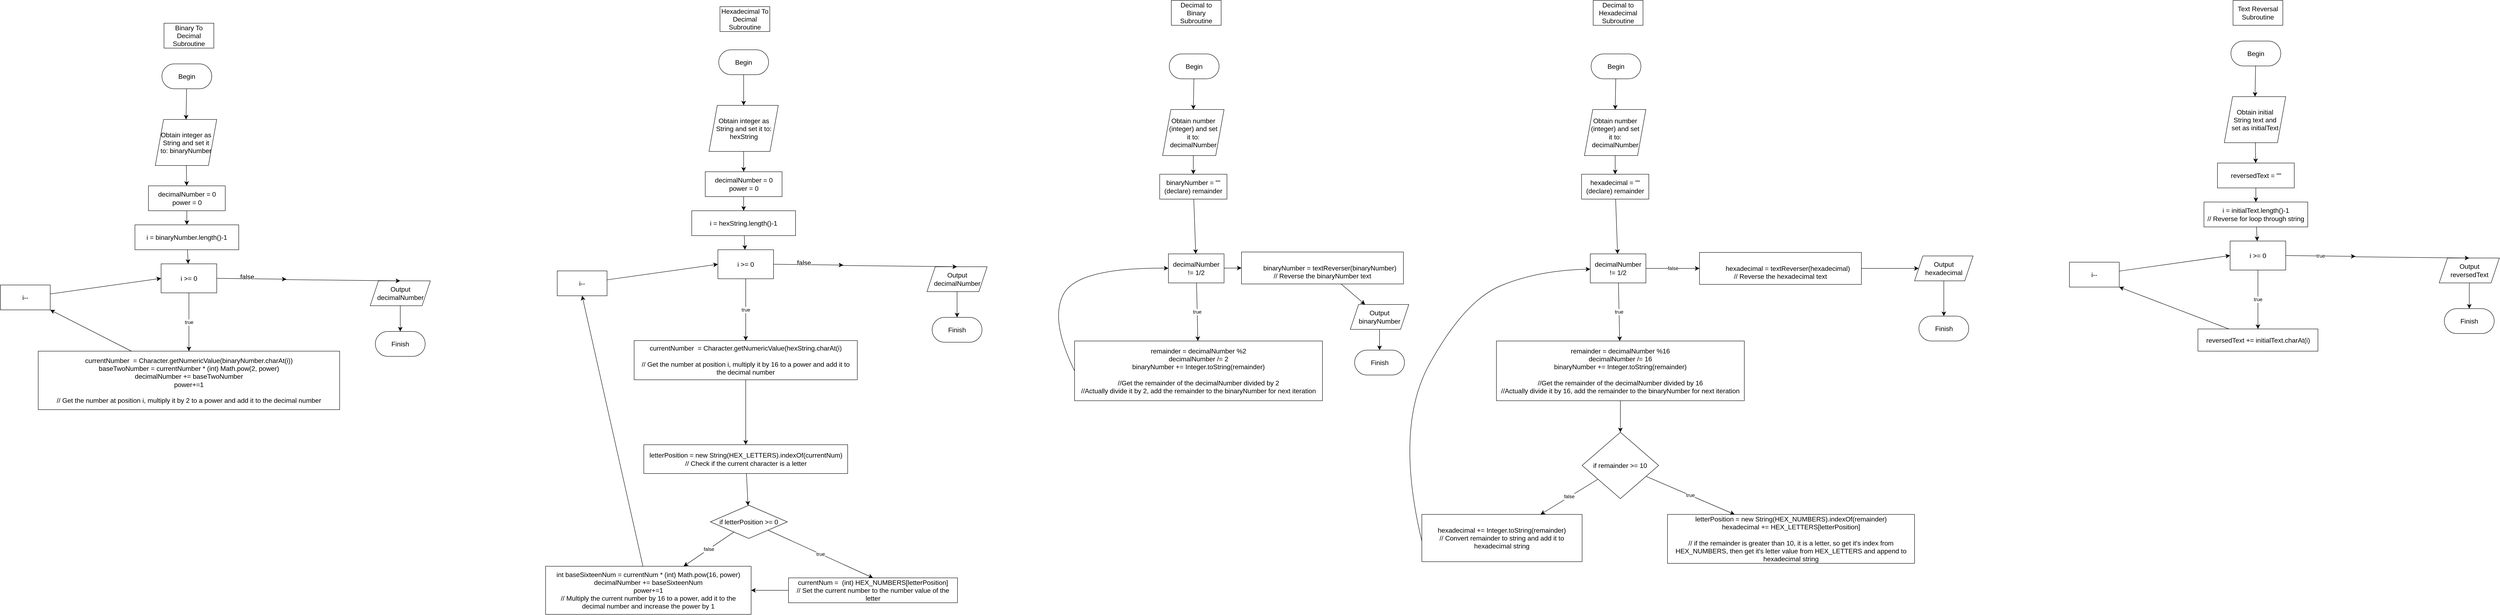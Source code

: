 <mxfile version="20.8.5" type="github">
  <diagram id="QGvk3yh6qzKKtQ3O9pUi" name="Page-1">
    <mxGraphModel dx="2202" dy="1348" grid="0" gridSize="10" guides="1" tooltips="1" connect="1" arrows="1" fold="1" page="0" pageScale="1" pageWidth="827" pageHeight="1169" math="0" shadow="0">
      <root>
        <mxCell id="0" />
        <mxCell id="1" parent="0" />
        <mxCell id="RWuzewwSkAC1oUChftIm-1" value="Binary To Decimal Subroutine" style="rounded=0;whiteSpace=wrap;html=1;fontSize=16;" vertex="1" parent="1">
          <mxGeometry x="121" y="-178" width="120" height="60" as="geometry" />
        </mxCell>
        <mxCell id="RWuzewwSkAC1oUChftIm-2" value="" style="edgeStyle=none;curved=1;rounded=0;orthogonalLoop=1;jettySize=auto;html=1;fontSize=12;startSize=8;endSize=8;entryX=0.5;entryY=0;entryDx=0;entryDy=0;" edge="1" parent="1" source="RWuzewwSkAC1oUChftIm-3" target="RWuzewwSkAC1oUChftIm-5">
          <mxGeometry relative="1" as="geometry">
            <mxPoint x="176" y="100" as="targetPoint" />
          </mxGeometry>
        </mxCell>
        <mxCell id="RWuzewwSkAC1oUChftIm-3" value="Begin" style="rounded=1;whiteSpace=wrap;html=1;fontSize=16;arcSize=50;" vertex="1" parent="1">
          <mxGeometry x="116" y="-80" width="120" height="60" as="geometry" />
        </mxCell>
        <mxCell id="RWuzewwSkAC1oUChftIm-4" value="" style="edgeStyle=none;curved=1;rounded=0;orthogonalLoop=1;jettySize=auto;html=1;fontSize=12;startSize=8;endSize=8;" edge="1" parent="1" source="RWuzewwSkAC1oUChftIm-5" target="RWuzewwSkAC1oUChftIm-14">
          <mxGeometry relative="1" as="geometry" />
        </mxCell>
        <mxCell id="RWuzewwSkAC1oUChftIm-5" value="Obtain integer as String and set it to: binaryNumber" style="shape=parallelogram;perimeter=parallelogramPerimeter;whiteSpace=wrap;html=1;fixedSize=1;fontSize=16;spacing=12;" vertex="1" parent="1">
          <mxGeometry x="100" y="54" width="148" height="111" as="geometry" />
        </mxCell>
        <mxCell id="RWuzewwSkAC1oUChftIm-6" value="true" style="edgeStyle=none;curved=1;rounded=0;orthogonalLoop=1;jettySize=auto;html=1;fontSize=12;startSize=8;endSize=8;" edge="1" parent="1" source="RWuzewwSkAC1oUChftIm-7" target="RWuzewwSkAC1oUChftIm-18">
          <mxGeometry relative="1" as="geometry" />
        </mxCell>
        <mxCell id="RWuzewwSkAC1oUChftIm-7" value="i &amp;gt;= 0" style="whiteSpace=wrap;html=1;fontSize=16;spacing=12;" vertex="1" parent="1">
          <mxGeometry x="114" y="402" width="134" height="70" as="geometry" />
        </mxCell>
        <mxCell id="RWuzewwSkAC1oUChftIm-8" value="" style="endArrow=classic;html=1;rounded=0;fontSize=12;startSize=8;endSize=8;curved=1;exitX=1;exitY=0.5;exitDx=0;exitDy=0;" edge="1" parent="1" source="RWuzewwSkAC1oUChftIm-7">
          <mxGeometry width="50" height="50" relative="1" as="geometry">
            <mxPoint x="148" y="294" as="sourcePoint" />
            <mxPoint x="416" y="439" as="targetPoint" />
          </mxGeometry>
        </mxCell>
        <mxCell id="RWuzewwSkAC1oUChftIm-9" value="false" style="edgeLabel;html=1;align=center;verticalAlign=middle;resizable=0;points=[];fontSize=16;" vertex="1" connectable="0" parent="RWuzewwSkAC1oUChftIm-8">
          <mxGeometry x="-0.135" y="5" relative="1" as="geometry">
            <mxPoint as="offset" />
          </mxGeometry>
        </mxCell>
        <mxCell id="RWuzewwSkAC1oUChftIm-10" value="" style="edgeStyle=none;curved=1;rounded=0;orthogonalLoop=1;jettySize=auto;html=1;fontSize=12;startSize=8;endSize=8;" edge="1" parent="1" source="RWuzewwSkAC1oUChftIm-11" target="RWuzewwSkAC1oUChftIm-21">
          <mxGeometry relative="1" as="geometry" />
        </mxCell>
        <mxCell id="RWuzewwSkAC1oUChftIm-11" value="Output decimalNumber" style="shape=parallelogram;perimeter=parallelogramPerimeter;whiteSpace=wrap;html=1;fixedSize=1;fontSize=16;spacing=12;" vertex="1" parent="1">
          <mxGeometry x="617.5" y="443" width="145" height="60" as="geometry" />
        </mxCell>
        <mxCell id="RWuzewwSkAC1oUChftIm-12" value="" style="endArrow=classic;html=1;rounded=0;fontSize=12;startSize=8;endSize=8;curved=1;entryX=0.5;entryY=0;entryDx=0;entryDy=0;" edge="1" parent="1" target="RWuzewwSkAC1oUChftIm-11">
          <mxGeometry width="50" height="50" relative="1" as="geometry">
            <mxPoint x="413" y="440" as="sourcePoint" />
            <mxPoint x="484" y="325" as="targetPoint" />
          </mxGeometry>
        </mxCell>
        <mxCell id="RWuzewwSkAC1oUChftIm-13" value="" style="edgeStyle=none;curved=1;rounded=0;orthogonalLoop=1;jettySize=auto;html=1;fontSize=12;startSize=8;endSize=8;" edge="1" parent="1" source="RWuzewwSkAC1oUChftIm-14" target="RWuzewwSkAC1oUChftIm-16">
          <mxGeometry relative="1" as="geometry" />
        </mxCell>
        <mxCell id="RWuzewwSkAC1oUChftIm-14" value="decimalNumber = 0&lt;br&gt;power = 0" style="whiteSpace=wrap;html=1;fontSize=16;spacing=12;" vertex="1" parent="1">
          <mxGeometry x="83.5" y="214" width="185" height="60" as="geometry" />
        </mxCell>
        <mxCell id="RWuzewwSkAC1oUChftIm-15" value="" style="edgeStyle=none;curved=1;rounded=0;orthogonalLoop=1;jettySize=auto;html=1;fontSize=12;startSize=8;endSize=8;" edge="1" parent="1" source="RWuzewwSkAC1oUChftIm-16" target="RWuzewwSkAC1oUChftIm-7">
          <mxGeometry relative="1" as="geometry" />
        </mxCell>
        <mxCell id="RWuzewwSkAC1oUChftIm-16" value="i = binaryNumber.length()-1" style="rounded=0;whiteSpace=wrap;html=1;fontSize=16;" vertex="1" parent="1">
          <mxGeometry x="51" y="308" width="250" height="60" as="geometry" />
        </mxCell>
        <mxCell id="RWuzewwSkAC1oUChftIm-17" value="" style="edgeStyle=none;curved=1;rounded=0;orthogonalLoop=1;jettySize=auto;html=1;fontSize=12;startSize=8;endSize=8;entryX=1;entryY=1;entryDx=0;entryDy=0;" edge="1" parent="1" source="RWuzewwSkAC1oUChftIm-18" target="RWuzewwSkAC1oUChftIm-20">
          <mxGeometry relative="1" as="geometry" />
        </mxCell>
        <mxCell id="RWuzewwSkAC1oUChftIm-18" value="currentNumber&amp;nbsp; = Character.getNumericValue(binaryNumber.charAt(i))&lt;br&gt;baseTwoNumber =&amp;nbsp;currentNumber * (int) Math.pow(2, power)&lt;br&gt;decimalNumber += baseTwoNumber&lt;br&gt;power+=1&lt;br&gt;&lt;br&gt;// Get the number at position i, multiply it by 2 to a power and add it to the decimal number" style="whiteSpace=wrap;html=1;fontSize=16;spacing=12;" vertex="1" parent="1">
          <mxGeometry x="-182" y="612.5" width="726" height="141" as="geometry" />
        </mxCell>
        <mxCell id="RWuzewwSkAC1oUChftIm-19" value="" style="edgeStyle=none;curved=1;rounded=0;orthogonalLoop=1;jettySize=auto;html=1;fontSize=12;startSize=8;endSize=8;entryX=0;entryY=0.5;entryDx=0;entryDy=0;" edge="1" parent="1" source="RWuzewwSkAC1oUChftIm-20" target="RWuzewwSkAC1oUChftIm-7">
          <mxGeometry relative="1" as="geometry">
            <mxPoint x="-147" y="387" as="targetPoint" />
          </mxGeometry>
        </mxCell>
        <mxCell id="RWuzewwSkAC1oUChftIm-20" value="i--" style="whiteSpace=wrap;html=1;fontSize=16;spacing=12;" vertex="1" parent="1">
          <mxGeometry x="-273" y="453" width="120" height="60" as="geometry" />
        </mxCell>
        <mxCell id="RWuzewwSkAC1oUChftIm-21" value="Finish" style="rounded=1;whiteSpace=wrap;html=1;fontSize=16;arcSize=50;" vertex="1" parent="1">
          <mxGeometry x="630" y="565" width="120" height="60" as="geometry" />
        </mxCell>
        <mxCell id="RWuzewwSkAC1oUChftIm-23" value="" style="edgeStyle=none;curved=1;rounded=0;orthogonalLoop=1;jettySize=auto;html=1;fontSize=12;startSize=8;endSize=8;entryX=0.5;entryY=0;entryDx=0;entryDy=0;" edge="1" parent="1" source="RWuzewwSkAC1oUChftIm-24" target="RWuzewwSkAC1oUChftIm-26">
          <mxGeometry relative="1" as="geometry">
            <mxPoint x="1517" y="66" as="targetPoint" />
          </mxGeometry>
        </mxCell>
        <mxCell id="RWuzewwSkAC1oUChftIm-24" value="Begin" style="rounded=1;whiteSpace=wrap;html=1;fontSize=16;arcSize=50;" vertex="1" parent="1">
          <mxGeometry x="1457" y="-114" width="120" height="60" as="geometry" />
        </mxCell>
        <mxCell id="RWuzewwSkAC1oUChftIm-25" value="" style="edgeStyle=none;curved=1;rounded=0;orthogonalLoop=1;jettySize=auto;html=1;fontSize=12;startSize=8;endSize=8;" edge="1" parent="1" source="RWuzewwSkAC1oUChftIm-26" target="RWuzewwSkAC1oUChftIm-35">
          <mxGeometry relative="1" as="geometry" />
        </mxCell>
        <mxCell id="RWuzewwSkAC1oUChftIm-26" value="Obtain integer as String and set it to: hexString" style="shape=parallelogram;perimeter=parallelogramPerimeter;whiteSpace=wrap;html=1;fixedSize=1;fontSize=16;spacing=12;" vertex="1" parent="1">
          <mxGeometry x="1433.5" y="20" width="167" height="111" as="geometry" />
        </mxCell>
        <mxCell id="RWuzewwSkAC1oUChftIm-27" value="true" style="edgeStyle=none;curved=1;rounded=0;orthogonalLoop=1;jettySize=auto;html=1;fontSize=12;startSize=8;endSize=8;" edge="1" parent="1" source="RWuzewwSkAC1oUChftIm-28" target="RWuzewwSkAC1oUChftIm-39">
          <mxGeometry relative="1" as="geometry" />
        </mxCell>
        <mxCell id="RWuzewwSkAC1oUChftIm-28" value="i &amp;gt;= 0" style="whiteSpace=wrap;html=1;fontSize=16;spacing=12;" vertex="1" parent="1">
          <mxGeometry x="1455" y="368" width="134" height="70" as="geometry" />
        </mxCell>
        <mxCell id="RWuzewwSkAC1oUChftIm-29" value="" style="endArrow=classic;html=1;rounded=0;fontSize=12;startSize=8;endSize=8;curved=1;exitX=1;exitY=0.5;exitDx=0;exitDy=0;" edge="1" parent="1" source="RWuzewwSkAC1oUChftIm-28">
          <mxGeometry width="50" height="50" relative="1" as="geometry">
            <mxPoint x="1489" y="260" as="sourcePoint" />
            <mxPoint x="1757" y="405" as="targetPoint" />
          </mxGeometry>
        </mxCell>
        <mxCell id="RWuzewwSkAC1oUChftIm-30" value="false" style="edgeLabel;html=1;align=center;verticalAlign=middle;resizable=0;points=[];fontSize=16;" vertex="1" connectable="0" parent="RWuzewwSkAC1oUChftIm-29">
          <mxGeometry x="-0.135" y="5" relative="1" as="geometry">
            <mxPoint as="offset" />
          </mxGeometry>
        </mxCell>
        <mxCell id="RWuzewwSkAC1oUChftIm-31" value="" style="edgeStyle=none;curved=1;rounded=0;orthogonalLoop=1;jettySize=auto;html=1;fontSize=12;startSize=8;endSize=8;" edge="1" parent="1" source="RWuzewwSkAC1oUChftIm-32" target="RWuzewwSkAC1oUChftIm-42">
          <mxGeometry relative="1" as="geometry" />
        </mxCell>
        <mxCell id="RWuzewwSkAC1oUChftIm-32" value="Output decimalNumber" style="shape=parallelogram;perimeter=parallelogramPerimeter;whiteSpace=wrap;html=1;fixedSize=1;fontSize=16;spacing=12;" vertex="1" parent="1">
          <mxGeometry x="1958.5" y="409" width="145" height="60" as="geometry" />
        </mxCell>
        <mxCell id="RWuzewwSkAC1oUChftIm-33" value="" style="endArrow=classic;html=1;rounded=0;fontSize=12;startSize=8;endSize=8;curved=1;entryX=0.5;entryY=0;entryDx=0;entryDy=0;" edge="1" parent="1" target="RWuzewwSkAC1oUChftIm-32">
          <mxGeometry width="50" height="50" relative="1" as="geometry">
            <mxPoint x="1754" y="406" as="sourcePoint" />
            <mxPoint x="1825" y="291" as="targetPoint" />
          </mxGeometry>
        </mxCell>
        <mxCell id="RWuzewwSkAC1oUChftIm-34" value="" style="edgeStyle=none;curved=1;rounded=0;orthogonalLoop=1;jettySize=auto;html=1;fontSize=12;startSize=8;endSize=8;" edge="1" parent="1" source="RWuzewwSkAC1oUChftIm-35" target="RWuzewwSkAC1oUChftIm-37">
          <mxGeometry relative="1" as="geometry" />
        </mxCell>
        <mxCell id="RWuzewwSkAC1oUChftIm-35" value="decimalNumber = 0&lt;br&gt;power = 0" style="whiteSpace=wrap;html=1;fontSize=16;spacing=12;" vertex="1" parent="1">
          <mxGeometry x="1424.5" y="180" width="185" height="60" as="geometry" />
        </mxCell>
        <mxCell id="RWuzewwSkAC1oUChftIm-36" value="" style="edgeStyle=none;curved=1;rounded=0;orthogonalLoop=1;jettySize=auto;html=1;fontSize=12;startSize=8;endSize=8;" edge="1" parent="1" source="RWuzewwSkAC1oUChftIm-37" target="RWuzewwSkAC1oUChftIm-28">
          <mxGeometry relative="1" as="geometry" />
        </mxCell>
        <mxCell id="RWuzewwSkAC1oUChftIm-37" value="i = hexString.length()-1" style="rounded=0;whiteSpace=wrap;html=1;fontSize=16;" vertex="1" parent="1">
          <mxGeometry x="1392" y="274" width="250" height="60" as="geometry" />
        </mxCell>
        <mxCell id="RWuzewwSkAC1oUChftIm-44" value="" style="edgeStyle=none;curved=1;rounded=0;orthogonalLoop=1;jettySize=auto;html=1;fontSize=12;startSize=8;endSize=8;" edge="1" parent="1" source="RWuzewwSkAC1oUChftIm-39" target="RWuzewwSkAC1oUChftIm-43">
          <mxGeometry relative="1" as="geometry" />
        </mxCell>
        <mxCell id="RWuzewwSkAC1oUChftIm-39" value="currentNumber&amp;nbsp; = Character.getNumericValue(hexString.charAt(i)&lt;br&gt;&lt;br&gt;// Get the number at position i, multiply it by 16 to a power and add it to the decimal number" style="whiteSpace=wrap;html=1;fontSize=16;spacing=12;" vertex="1" parent="1">
          <mxGeometry x="1253.25" y="587" width="537.5" height="94.5" as="geometry" />
        </mxCell>
        <mxCell id="RWuzewwSkAC1oUChftIm-40" value="" style="edgeStyle=none;curved=1;rounded=0;orthogonalLoop=1;jettySize=auto;html=1;fontSize=12;startSize=8;endSize=8;entryX=0;entryY=0.5;entryDx=0;entryDy=0;" edge="1" parent="1" source="RWuzewwSkAC1oUChftIm-41" target="RWuzewwSkAC1oUChftIm-28">
          <mxGeometry relative="1" as="geometry">
            <mxPoint x="1194" y="353" as="targetPoint" />
          </mxGeometry>
        </mxCell>
        <mxCell id="RWuzewwSkAC1oUChftIm-41" value="i--" style="whiteSpace=wrap;html=1;fontSize=16;spacing=12;" vertex="1" parent="1">
          <mxGeometry x="1068" y="419" width="120" height="60" as="geometry" />
        </mxCell>
        <mxCell id="RWuzewwSkAC1oUChftIm-42" value="Finish" style="rounded=1;whiteSpace=wrap;html=1;fontSize=16;arcSize=50;" vertex="1" parent="1">
          <mxGeometry x="1971" y="531" width="120" height="60" as="geometry" />
        </mxCell>
        <mxCell id="RWuzewwSkAC1oUChftIm-46" value="" style="edgeStyle=none;curved=1;rounded=0;orthogonalLoop=1;jettySize=auto;html=1;fontSize=12;startSize=8;endSize=8;" edge="1" parent="1" source="RWuzewwSkAC1oUChftIm-43" target="RWuzewwSkAC1oUChftIm-45">
          <mxGeometry relative="1" as="geometry" />
        </mxCell>
        <mxCell id="RWuzewwSkAC1oUChftIm-43" value="letterPosition = new String(HEX_LETTERS).indexOf(currentNum)&lt;br&gt;// Check if the current character is a letter" style="whiteSpace=wrap;html=1;fontSize=16;spacing=12;" vertex="1" parent="1">
          <mxGeometry x="1276.5" y="838" width="491" height="69.5" as="geometry" />
        </mxCell>
        <mxCell id="RWuzewwSkAC1oUChftIm-50" value="false" style="edgeStyle=none;curved=1;rounded=0;orthogonalLoop=1;jettySize=auto;html=1;fontSize=12;startSize=8;endSize=8;" edge="1" parent="1" source="RWuzewwSkAC1oUChftIm-45" target="RWuzewwSkAC1oUChftIm-49">
          <mxGeometry relative="1" as="geometry" />
        </mxCell>
        <mxCell id="RWuzewwSkAC1oUChftIm-45" value="if letterPosition &amp;gt;= 0" style="rhombus;whiteSpace=wrap;html=1;fontSize=16;spacing=12;" vertex="1" parent="1">
          <mxGeometry x="1437" y="984" width="185" height="80" as="geometry" />
        </mxCell>
        <mxCell id="RWuzewwSkAC1oUChftIm-52" value="" style="edgeStyle=none;curved=1;rounded=0;orthogonalLoop=1;jettySize=auto;html=1;fontSize=12;startSize=8;endSize=8;" edge="1" parent="1" source="RWuzewwSkAC1oUChftIm-47" target="RWuzewwSkAC1oUChftIm-49">
          <mxGeometry relative="1" as="geometry" />
        </mxCell>
        <mxCell id="RWuzewwSkAC1oUChftIm-47" value="&lt;div&gt;&lt;span style=&quot;background-color: initial;&quot;&gt;currentNum =&amp;nbsp; (int) HEX_NUMBERS[letterPosition]&lt;/span&gt;&lt;br&gt;&lt;/div&gt;&lt;div&gt;// Set the current number to the number value of the letter&lt;/div&gt;" style="whiteSpace=wrap;html=1;fontSize=16;spacing=12;" vertex="1" parent="1">
          <mxGeometry x="1625" y="1159" width="407" height="60" as="geometry" />
        </mxCell>
        <mxCell id="RWuzewwSkAC1oUChftIm-48" value="true" style="endArrow=classic;html=1;rounded=0;fontSize=12;startSize=8;endSize=8;curved=1;exitX=1;exitY=1;exitDx=0;exitDy=0;entryX=0.5;entryY=0;entryDx=0;entryDy=0;" edge="1" parent="1" source="RWuzewwSkAC1oUChftIm-45" target="RWuzewwSkAC1oUChftIm-47">
          <mxGeometry width="50" height="50" relative="1" as="geometry">
            <mxPoint x="1252" y="990" as="sourcePoint" />
            <mxPoint x="1302" y="940" as="targetPoint" />
          </mxGeometry>
        </mxCell>
        <mxCell id="RWuzewwSkAC1oUChftIm-49" value="&lt;div&gt;int baseSixteenNum = currentNum * (int) Math.pow(16, power)&lt;/div&gt;&lt;div&gt;&lt;span style=&quot;background-color: initial;&quot;&gt;decimalNumber += baseSixteenNum&lt;/span&gt;&lt;/div&gt;&lt;div&gt;&lt;span style=&quot;background-color: initial;&quot;&gt;power+=1&lt;/span&gt;&lt;/div&gt;&lt;div&gt;&lt;span style=&quot;background-color: initial;&quot;&gt;// Multiply the current number by 16 to a power, add it to the decimal number and increase the power by 1&lt;/span&gt;&lt;/div&gt;" style="whiteSpace=wrap;html=1;fontSize=16;spacing=12;" vertex="1" parent="1">
          <mxGeometry x="1040" y="1131" width="495" height="116" as="geometry" />
        </mxCell>
        <mxCell id="RWuzewwSkAC1oUChftIm-51" value="" style="endArrow=classic;html=1;rounded=0;fontSize=12;startSize=8;endSize=8;curved=1;entryX=0.5;entryY=1;entryDx=0;entryDy=0;" edge="1" parent="1" source="RWuzewwSkAC1oUChftIm-49" target="RWuzewwSkAC1oUChftIm-41">
          <mxGeometry width="50" height="50" relative="1" as="geometry">
            <mxPoint x="1109" y="1076" as="sourcePoint" />
            <mxPoint x="1159" y="1026" as="targetPoint" />
          </mxGeometry>
        </mxCell>
        <mxCell id="RWuzewwSkAC1oUChftIm-53" value="Hexadecimal To Decimal Subroutine" style="rounded=0;whiteSpace=wrap;html=1;fontSize=16;" vertex="1" parent="1">
          <mxGeometry x="1460" y="-218" width="120" height="60" as="geometry" />
        </mxCell>
        <mxCell id="RWuzewwSkAC1oUChftIm-76" value="" style="edgeStyle=none;curved=1;rounded=0;orthogonalLoop=1;jettySize=auto;html=1;fontSize=12;startSize=8;endSize=8;entryX=0.5;entryY=0;entryDx=0;entryDy=0;" edge="1" parent="1" source="RWuzewwSkAC1oUChftIm-77" target="RWuzewwSkAC1oUChftIm-79">
          <mxGeometry relative="1" as="geometry">
            <mxPoint x="2602" y="76" as="targetPoint" />
          </mxGeometry>
        </mxCell>
        <mxCell id="RWuzewwSkAC1oUChftIm-77" value="Begin" style="rounded=1;whiteSpace=wrap;html=1;fontSize=16;arcSize=50;" vertex="1" parent="1">
          <mxGeometry x="2542" y="-104" width="120" height="60" as="geometry" />
        </mxCell>
        <mxCell id="RWuzewwSkAC1oUChftIm-78" value="" style="edgeStyle=none;curved=1;rounded=0;orthogonalLoop=1;jettySize=auto;html=1;fontSize=12;startSize=8;endSize=8;" edge="1" parent="1" source="RWuzewwSkAC1oUChftIm-79" target="RWuzewwSkAC1oUChftIm-88">
          <mxGeometry relative="1" as="geometry" />
        </mxCell>
        <mxCell id="RWuzewwSkAC1oUChftIm-79" value="Obtain number (integer) and set it to: decimalNumber" style="shape=parallelogram;perimeter=parallelogramPerimeter;whiteSpace=wrap;html=1;fixedSize=1;fontSize=16;spacing=12;" vertex="1" parent="1">
          <mxGeometry x="2526" y="30" width="148" height="111" as="geometry" />
        </mxCell>
        <mxCell id="RWuzewwSkAC1oUChftIm-80" value="true" style="edgeStyle=none;curved=1;rounded=0;orthogonalLoop=1;jettySize=auto;html=1;fontSize=12;startSize=8;endSize=8;" edge="1" parent="1" source="RWuzewwSkAC1oUChftIm-81" target="RWuzewwSkAC1oUChftIm-92">
          <mxGeometry relative="1" as="geometry" />
        </mxCell>
        <mxCell id="RWuzewwSkAC1oUChftIm-147" style="edgeStyle=none;curved=1;rounded=0;orthogonalLoop=1;jettySize=auto;html=1;entryX=0;entryY=0.5;entryDx=0;entryDy=0;fontSize=12;startSize=8;endSize=8;" edge="1" parent="1" source="RWuzewwSkAC1oUChftIm-81" target="RWuzewwSkAC1oUChftIm-146">
          <mxGeometry relative="1" as="geometry" />
        </mxCell>
        <mxCell id="RWuzewwSkAC1oUChftIm-81" value="decimalNumber != 1/2" style="whiteSpace=wrap;html=1;fontSize=16;spacing=12;" vertex="1" parent="1">
          <mxGeometry x="2540" y="378" width="134" height="70" as="geometry" />
        </mxCell>
        <mxCell id="RWuzewwSkAC1oUChftIm-97" value="" style="edgeStyle=none;curved=1;rounded=0;orthogonalLoop=1;jettySize=auto;html=1;fontSize=12;startSize=8;endSize=8;" edge="1" parent="1" source="RWuzewwSkAC1oUChftIm-88" target="RWuzewwSkAC1oUChftIm-81">
          <mxGeometry relative="1" as="geometry" />
        </mxCell>
        <mxCell id="RWuzewwSkAC1oUChftIm-88" value="binaryNumber = &quot;&quot;&lt;br&gt;(declare) remainder" style="whiteSpace=wrap;html=1;fontSize=16;spacing=12;" vertex="1" parent="1">
          <mxGeometry x="2519" y="186" width="162" height="60" as="geometry" />
        </mxCell>
        <mxCell id="RWuzewwSkAC1oUChftIm-92" value="remainder = decimalNumber %2&lt;br&gt;decimalNumber /= 2&lt;br&gt;binaryNumber += Integer.toString(remainder)&lt;br&gt;&lt;br&gt;//Get the remainder of the decimalNumber divided by 2&lt;br&gt;//Actually divide it by 2, add the remainder to the binaryNumber for next iteration" style="whiteSpace=wrap;html=1;fontSize=16;spacing=12;" vertex="1" parent="1">
          <mxGeometry x="2314" y="588" width="597" height="144" as="geometry" />
        </mxCell>
        <mxCell id="RWuzewwSkAC1oUChftIm-95" value="Decimal to Binary Subroutine" style="rounded=0;whiteSpace=wrap;html=1;fontSize=16;" vertex="1" parent="1">
          <mxGeometry x="2547" y="-233" width="120" height="60" as="geometry" />
        </mxCell>
        <mxCell id="RWuzewwSkAC1oUChftIm-101" value="" style="curved=1;endArrow=classic;html=1;rounded=0;fontSize=12;startSize=8;endSize=8;exitX=0;exitY=0.5;exitDx=0;exitDy=0;" edge="1" parent="1" source="RWuzewwSkAC1oUChftIm-92" target="RWuzewwSkAC1oUChftIm-81">
          <mxGeometry width="50" height="50" relative="1" as="geometry">
            <mxPoint x="2316" y="524" as="sourcePoint" />
            <mxPoint x="2366" y="474" as="targetPoint" />
            <Array as="points">
              <mxPoint x="2253" y="535" />
              <mxPoint x="2324" y="411" />
            </Array>
          </mxGeometry>
        </mxCell>
        <mxCell id="RWuzewwSkAC1oUChftIm-118" value="" style="edgeStyle=none;curved=1;rounded=0;orthogonalLoop=1;jettySize=auto;html=1;fontSize=12;startSize=8;endSize=8;entryX=0.5;entryY=0;entryDx=0;entryDy=0;" edge="1" parent="1" source="RWuzewwSkAC1oUChftIm-119" target="RWuzewwSkAC1oUChftIm-121">
          <mxGeometry relative="1" as="geometry">
            <mxPoint x="3618" y="76" as="targetPoint" />
          </mxGeometry>
        </mxCell>
        <mxCell id="RWuzewwSkAC1oUChftIm-119" value="Begin" style="rounded=1;whiteSpace=wrap;html=1;fontSize=16;arcSize=50;" vertex="1" parent="1">
          <mxGeometry x="3558" y="-104" width="120" height="60" as="geometry" />
        </mxCell>
        <mxCell id="RWuzewwSkAC1oUChftIm-120" value="" style="edgeStyle=none;curved=1;rounded=0;orthogonalLoop=1;jettySize=auto;html=1;fontSize=12;startSize=8;endSize=8;" edge="1" parent="1" source="RWuzewwSkAC1oUChftIm-121" target="RWuzewwSkAC1oUChftIm-128">
          <mxGeometry relative="1" as="geometry" />
        </mxCell>
        <mxCell id="RWuzewwSkAC1oUChftIm-121" value="Obtain number (integer) and set it to: decimalNumber" style="shape=parallelogram;perimeter=parallelogramPerimeter;whiteSpace=wrap;html=1;fixedSize=1;fontSize=16;spacing=12;" vertex="1" parent="1">
          <mxGeometry x="3542" y="30" width="148" height="111" as="geometry" />
        </mxCell>
        <mxCell id="RWuzewwSkAC1oUChftIm-122" value="true" style="edgeStyle=none;curved=1;rounded=0;orthogonalLoop=1;jettySize=auto;html=1;fontSize=12;startSize=8;endSize=8;" edge="1" parent="1" source="RWuzewwSkAC1oUChftIm-124" target="RWuzewwSkAC1oUChftIm-129">
          <mxGeometry relative="1" as="geometry" />
        </mxCell>
        <mxCell id="RWuzewwSkAC1oUChftIm-140" value="false" style="edgeStyle=none;curved=1;rounded=0;orthogonalLoop=1;jettySize=auto;html=1;fontSize=12;startSize=8;endSize=8;" edge="1" parent="1" source="RWuzewwSkAC1oUChftIm-124" target="RWuzewwSkAC1oUChftIm-139">
          <mxGeometry relative="1" as="geometry" />
        </mxCell>
        <mxCell id="RWuzewwSkAC1oUChftIm-124" value="decimalNumber != 1/2" style="whiteSpace=wrap;html=1;fontSize=16;spacing=12;" vertex="1" parent="1">
          <mxGeometry x="3556" y="378" width="134" height="70" as="geometry" />
        </mxCell>
        <mxCell id="RWuzewwSkAC1oUChftIm-125" value="" style="edgeStyle=none;curved=1;rounded=0;orthogonalLoop=1;jettySize=auto;html=1;fontSize=12;startSize=8;endSize=8;" edge="1" parent="1" source="RWuzewwSkAC1oUChftIm-126" target="RWuzewwSkAC1oUChftIm-131">
          <mxGeometry relative="1" as="geometry" />
        </mxCell>
        <mxCell id="RWuzewwSkAC1oUChftIm-126" value="Output hexadecimal" style="shape=parallelogram;perimeter=parallelogramPerimeter;whiteSpace=wrap;html=1;fixedSize=1;fontSize=16;spacing=12;" vertex="1" parent="1">
          <mxGeometry x="4337" y="383" width="141" height="60" as="geometry" />
        </mxCell>
        <mxCell id="RWuzewwSkAC1oUChftIm-127" value="" style="edgeStyle=none;curved=1;rounded=0;orthogonalLoop=1;jettySize=auto;html=1;fontSize=12;startSize=8;endSize=8;" edge="1" parent="1" source="RWuzewwSkAC1oUChftIm-128" target="RWuzewwSkAC1oUChftIm-124">
          <mxGeometry relative="1" as="geometry" />
        </mxCell>
        <mxCell id="RWuzewwSkAC1oUChftIm-128" value="hexadecimal = &quot;&quot;&lt;br&gt;(declare) remainder" style="whiteSpace=wrap;html=1;fontSize=16;spacing=12;" vertex="1" parent="1">
          <mxGeometry x="3535" y="186" width="162" height="60" as="geometry" />
        </mxCell>
        <mxCell id="RWuzewwSkAC1oUChftIm-134" value="" style="edgeStyle=none;curved=1;rounded=0;orthogonalLoop=1;jettySize=auto;html=1;fontSize=12;startSize=8;endSize=8;" edge="1" parent="1" source="RWuzewwSkAC1oUChftIm-129" target="RWuzewwSkAC1oUChftIm-133">
          <mxGeometry relative="1" as="geometry" />
        </mxCell>
        <mxCell id="RWuzewwSkAC1oUChftIm-129" value="remainder = decimalNumber %16&lt;br&gt;decimalNumber /= 16&lt;br&gt;binaryNumber += Integer.toString(remainder)&lt;br&gt;&lt;br&gt;//Get the remainder of the decimalNumber divided by 16&lt;br&gt;//Actually divide it by 16, add the remainder to the binaryNumber for next iteration" style="whiteSpace=wrap;html=1;fontSize=16;spacing=12;" vertex="1" parent="1">
          <mxGeometry x="3330" y="588" width="597" height="144" as="geometry" />
        </mxCell>
        <mxCell id="RWuzewwSkAC1oUChftIm-130" value="Decimal to Hexadecimal Subroutine" style="rounded=0;whiteSpace=wrap;html=1;fontSize=16;" vertex="1" parent="1">
          <mxGeometry x="3563" y="-233" width="120" height="60" as="geometry" />
        </mxCell>
        <mxCell id="RWuzewwSkAC1oUChftIm-131" value="Finish" style="rounded=1;whiteSpace=wrap;html=1;fontSize=16;arcSize=50;" vertex="1" parent="1">
          <mxGeometry x="4347.5" y="528" width="120" height="60" as="geometry" />
        </mxCell>
        <mxCell id="RWuzewwSkAC1oUChftIm-132" value="" style="curved=1;endArrow=classic;html=1;rounded=0;fontSize=12;startSize=8;endSize=8;exitX=0.003;exitY=0.607;exitDx=0;exitDy=0;exitPerimeter=0;" edge="1" parent="1" source="RWuzewwSkAC1oUChftIm-137" target="RWuzewwSkAC1oUChftIm-124">
          <mxGeometry width="50" height="50" relative="1" as="geometry">
            <mxPoint x="3332" y="524" as="sourcePoint" />
            <mxPoint x="3382" y="474" as="targetPoint" />
            <Array as="points">
              <mxPoint x="3084" y="798" />
              <mxPoint x="3252" y="492" />
              <mxPoint x="3428" y="418" />
            </Array>
          </mxGeometry>
        </mxCell>
        <mxCell id="RWuzewwSkAC1oUChftIm-136" value="true" style="edgeStyle=none;curved=1;rounded=0;orthogonalLoop=1;jettySize=auto;html=1;fontSize=12;startSize=8;endSize=8;" edge="1" parent="1" source="RWuzewwSkAC1oUChftIm-133" target="RWuzewwSkAC1oUChftIm-135">
          <mxGeometry relative="1" as="geometry">
            <Array as="points">
              <mxPoint x="3793" y="958" />
            </Array>
          </mxGeometry>
        </mxCell>
        <mxCell id="RWuzewwSkAC1oUChftIm-138" value="false" style="edgeStyle=none;curved=1;rounded=0;orthogonalLoop=1;jettySize=auto;html=1;fontSize=12;startSize=8;endSize=8;" edge="1" parent="1" source="RWuzewwSkAC1oUChftIm-133" target="RWuzewwSkAC1oUChftIm-137">
          <mxGeometry relative="1" as="geometry" />
        </mxCell>
        <mxCell id="RWuzewwSkAC1oUChftIm-133" value="if remainder &amp;gt;= 10" style="rhombus;whiteSpace=wrap;html=1;fontSize=16;spacing=12;" vertex="1" parent="1">
          <mxGeometry x="3536.38" y="808" width="184.25" height="160" as="geometry" />
        </mxCell>
        <mxCell id="RWuzewwSkAC1oUChftIm-135" value="letterPosition =&amp;nbsp;new String(HEX_NUMBERS).indexOf(remainder)&lt;br&gt;hexadecimal += HEX_LETTERS[letterPosition]&lt;br&gt;&lt;br&gt;// if the remainder is greater than 10, it is a letter, so get it&#39;s index from HEX_NUMBERS, then get it&#39;s letter value from HEX_LETTERS and append to hexadecimal string" style="whiteSpace=wrap;html=1;fontSize=16;spacing=12;" vertex="1" parent="1">
          <mxGeometry x="3742" y="1006" width="595" height="118" as="geometry" />
        </mxCell>
        <mxCell id="RWuzewwSkAC1oUChftIm-137" value="hexadecimal += Integer.toString(remainder)&lt;br&gt;// Convert remainder to string and add it to hexadecimal string" style="whiteSpace=wrap;html=1;fontSize=16;spacing=12;" vertex="1" parent="1">
          <mxGeometry x="3150.37" y="1006" width="386.01" height="114" as="geometry" />
        </mxCell>
        <mxCell id="RWuzewwSkAC1oUChftIm-141" style="edgeStyle=none;curved=1;rounded=0;orthogonalLoop=1;jettySize=auto;html=1;fontSize=12;startSize=8;endSize=8;" edge="1" parent="1" source="RWuzewwSkAC1oUChftIm-139" target="RWuzewwSkAC1oUChftIm-126">
          <mxGeometry relative="1" as="geometry" />
        </mxCell>
        <mxCell id="RWuzewwSkAC1oUChftIm-139" value="&lt;div&gt;&lt;br&gt;&lt;/div&gt;&lt;div&gt;&amp;nbsp; &amp;nbsp; &amp;nbsp; &amp;nbsp; hexadecimal = textReverser(hexadecimal)&lt;/div&gt;&lt;div&gt;// Reverse the hexadecimal text&lt;/div&gt;" style="whiteSpace=wrap;html=1;fontSize=16;spacing=12;" vertex="1" parent="1">
          <mxGeometry x="3819" y="374.5" width="390" height="77" as="geometry" />
        </mxCell>
        <mxCell id="RWuzewwSkAC1oUChftIm-142" value="" style="edgeStyle=none;curved=1;rounded=0;orthogonalLoop=1;jettySize=auto;html=1;fontSize=12;startSize=8;endSize=8;" edge="1" parent="1" source="RWuzewwSkAC1oUChftIm-143" target="RWuzewwSkAC1oUChftIm-144">
          <mxGeometry relative="1" as="geometry" />
        </mxCell>
        <mxCell id="RWuzewwSkAC1oUChftIm-143" value="Output binaryNumber" style="shape=parallelogram;perimeter=parallelogramPerimeter;whiteSpace=wrap;html=1;fixedSize=1;fontSize=16;spacing=12;" vertex="1" parent="1">
          <mxGeometry x="2978" y="500" width="141" height="60" as="geometry" />
        </mxCell>
        <mxCell id="RWuzewwSkAC1oUChftIm-144" value="Finish" style="rounded=1;whiteSpace=wrap;html=1;fontSize=16;arcSize=50;" vertex="1" parent="1">
          <mxGeometry x="2988.5" y="610" width="120" height="60" as="geometry" />
        </mxCell>
        <mxCell id="RWuzewwSkAC1oUChftIm-145" style="edgeStyle=none;curved=1;rounded=0;orthogonalLoop=1;jettySize=auto;html=1;fontSize=12;startSize=8;endSize=8;" edge="1" parent="1" source="RWuzewwSkAC1oUChftIm-146" target="RWuzewwSkAC1oUChftIm-143">
          <mxGeometry relative="1" as="geometry" />
        </mxCell>
        <mxCell id="RWuzewwSkAC1oUChftIm-146" value="&lt;div&gt;&lt;br&gt;&lt;/div&gt;&lt;div&gt;&amp;nbsp; &amp;nbsp; &amp;nbsp; &amp;nbsp; binaryNumber = textReverser(binaryNumber)&lt;/div&gt;&lt;div&gt;// Reverse the binaryNumber text&lt;/div&gt;" style="whiteSpace=wrap;html=1;fontSize=16;spacing=12;" vertex="1" parent="1">
          <mxGeometry x="2716" y="373.5" width="390" height="77" as="geometry" />
        </mxCell>
        <mxCell id="RWuzewwSkAC1oUChftIm-148" value="Text Reversal Subroutine" style="rounded=0;whiteSpace=wrap;html=1;fontSize=16;" vertex="1" parent="1">
          <mxGeometry x="5104" y="-233" width="120" height="60" as="geometry" />
        </mxCell>
        <mxCell id="RWuzewwSkAC1oUChftIm-149" value="" style="edgeStyle=none;curved=1;rounded=0;orthogonalLoop=1;jettySize=auto;html=1;fontSize=12;startSize=8;endSize=8;entryX=0.5;entryY=0;entryDx=0;entryDy=0;" edge="1" parent="1" source="RWuzewwSkAC1oUChftIm-150" target="RWuzewwSkAC1oUChftIm-152">
          <mxGeometry relative="1" as="geometry">
            <mxPoint x="5159" y="45" as="targetPoint" />
          </mxGeometry>
        </mxCell>
        <mxCell id="RWuzewwSkAC1oUChftIm-150" value="Begin" style="rounded=1;whiteSpace=wrap;html=1;fontSize=16;arcSize=50;" vertex="1" parent="1">
          <mxGeometry x="5099" y="-135" width="120" height="60" as="geometry" />
        </mxCell>
        <mxCell id="RWuzewwSkAC1oUChftIm-151" value="" style="edgeStyle=none;curved=1;rounded=0;orthogonalLoop=1;jettySize=auto;html=1;fontSize=12;startSize=8;endSize=8;" edge="1" parent="1" source="RWuzewwSkAC1oUChftIm-152" target="RWuzewwSkAC1oUChftIm-161">
          <mxGeometry relative="1" as="geometry" />
        </mxCell>
        <mxCell id="RWuzewwSkAC1oUChftIm-152" value="Obtain initial String text and set as initialText" style="shape=parallelogram;perimeter=parallelogramPerimeter;whiteSpace=wrap;html=1;fixedSize=1;fontSize=16;spacing=12;" vertex="1" parent="1">
          <mxGeometry x="5083" y="-1" width="148" height="111" as="geometry" />
        </mxCell>
        <mxCell id="RWuzewwSkAC1oUChftIm-153" value="true" style="edgeStyle=none;curved=1;rounded=0;orthogonalLoop=1;jettySize=auto;html=1;fontSize=12;startSize=8;endSize=8;" edge="1" parent="1" source="RWuzewwSkAC1oUChftIm-154" target="RWuzewwSkAC1oUChftIm-165">
          <mxGeometry relative="1" as="geometry" />
        </mxCell>
        <mxCell id="RWuzewwSkAC1oUChftIm-154" value="i &amp;gt;= 0" style="whiteSpace=wrap;html=1;fontSize=16;spacing=12;" vertex="1" parent="1">
          <mxGeometry x="5097" y="347" width="134" height="70" as="geometry" />
        </mxCell>
        <mxCell id="RWuzewwSkAC1oUChftIm-155" value="true" style="endArrow=classic;html=1;rounded=0;fontSize=12;startSize=8;endSize=8;curved=1;exitX=1;exitY=0.5;exitDx=0;exitDy=0;" edge="1" parent="1" source="RWuzewwSkAC1oUChftIm-154">
          <mxGeometry width="50" height="50" relative="1" as="geometry">
            <mxPoint x="5131" y="239" as="sourcePoint" />
            <mxPoint x="5399" y="384" as="targetPoint" />
          </mxGeometry>
        </mxCell>
        <mxCell id="RWuzewwSkAC1oUChftIm-157" value="" style="edgeStyle=none;curved=1;rounded=0;orthogonalLoop=1;jettySize=auto;html=1;fontSize=12;startSize=8;endSize=8;" edge="1" parent="1" source="RWuzewwSkAC1oUChftIm-158" target="RWuzewwSkAC1oUChftIm-168">
          <mxGeometry relative="1" as="geometry" />
        </mxCell>
        <mxCell id="RWuzewwSkAC1oUChftIm-158" value="Output reversedText" style="shape=parallelogram;perimeter=parallelogramPerimeter;whiteSpace=wrap;html=1;fixedSize=1;fontSize=16;spacing=12;" vertex="1" parent="1">
          <mxGeometry x="5600.5" y="388" width="145" height="60" as="geometry" />
        </mxCell>
        <mxCell id="RWuzewwSkAC1oUChftIm-159" value="" style="endArrow=classic;html=1;rounded=0;fontSize=12;startSize=8;endSize=8;curved=1;entryX=0.5;entryY=0;entryDx=0;entryDy=0;" edge="1" parent="1" target="RWuzewwSkAC1oUChftIm-158">
          <mxGeometry width="50" height="50" relative="1" as="geometry">
            <mxPoint x="5396" y="385" as="sourcePoint" />
            <mxPoint x="5467" y="270" as="targetPoint" />
          </mxGeometry>
        </mxCell>
        <mxCell id="RWuzewwSkAC1oUChftIm-160" value="" style="edgeStyle=none;curved=1;rounded=0;orthogonalLoop=1;jettySize=auto;html=1;fontSize=12;startSize=8;endSize=8;" edge="1" parent="1" source="RWuzewwSkAC1oUChftIm-161" target="RWuzewwSkAC1oUChftIm-163">
          <mxGeometry relative="1" as="geometry" />
        </mxCell>
        <mxCell id="RWuzewwSkAC1oUChftIm-161" value="reversedText = &quot;&quot;" style="whiteSpace=wrap;html=1;fontSize=16;spacing=12;" vertex="1" parent="1">
          <mxGeometry x="5066.5" y="159" width="185" height="60" as="geometry" />
        </mxCell>
        <mxCell id="RWuzewwSkAC1oUChftIm-162" value="" style="edgeStyle=none;curved=1;rounded=0;orthogonalLoop=1;jettySize=auto;html=1;fontSize=12;startSize=8;endSize=8;" edge="1" parent="1" source="RWuzewwSkAC1oUChftIm-163" target="RWuzewwSkAC1oUChftIm-154">
          <mxGeometry relative="1" as="geometry" />
        </mxCell>
        <mxCell id="RWuzewwSkAC1oUChftIm-163" value="i = initialText.length()-1&lt;br&gt;// Reverse for loop through string" style="rounded=0;whiteSpace=wrap;html=1;fontSize=16;" vertex="1" parent="1">
          <mxGeometry x="5034" y="253" width="250" height="60" as="geometry" />
        </mxCell>
        <mxCell id="RWuzewwSkAC1oUChftIm-164" value="" style="edgeStyle=none;curved=1;rounded=0;orthogonalLoop=1;jettySize=auto;html=1;fontSize=12;startSize=8;endSize=8;entryX=1;entryY=1;entryDx=0;entryDy=0;" edge="1" parent="1" source="RWuzewwSkAC1oUChftIm-165" target="RWuzewwSkAC1oUChftIm-167">
          <mxGeometry relative="1" as="geometry" />
        </mxCell>
        <mxCell id="RWuzewwSkAC1oUChftIm-165" value="reversedText += initialText.charAt(i)" style="whiteSpace=wrap;html=1;fontSize=16;spacing=12;" vertex="1" parent="1">
          <mxGeometry x="5019.5" y="559" width="289" height="53.5" as="geometry" />
        </mxCell>
        <mxCell id="RWuzewwSkAC1oUChftIm-166" value="" style="edgeStyle=none;curved=1;rounded=0;orthogonalLoop=1;jettySize=auto;html=1;fontSize=12;startSize=8;endSize=8;entryX=0;entryY=0.5;entryDx=0;entryDy=0;" edge="1" parent="1" source="RWuzewwSkAC1oUChftIm-167" target="RWuzewwSkAC1oUChftIm-154">
          <mxGeometry relative="1" as="geometry">
            <mxPoint x="4836" y="332" as="targetPoint" />
          </mxGeometry>
        </mxCell>
        <mxCell id="RWuzewwSkAC1oUChftIm-167" value="i--" style="whiteSpace=wrap;html=1;fontSize=16;spacing=12;" vertex="1" parent="1">
          <mxGeometry x="4710" y="398" width="120" height="60" as="geometry" />
        </mxCell>
        <mxCell id="RWuzewwSkAC1oUChftIm-168" value="Finish" style="rounded=1;whiteSpace=wrap;html=1;fontSize=16;arcSize=50;" vertex="1" parent="1">
          <mxGeometry x="5613" y="510" width="120" height="60" as="geometry" />
        </mxCell>
      </root>
    </mxGraphModel>
  </diagram>
</mxfile>
